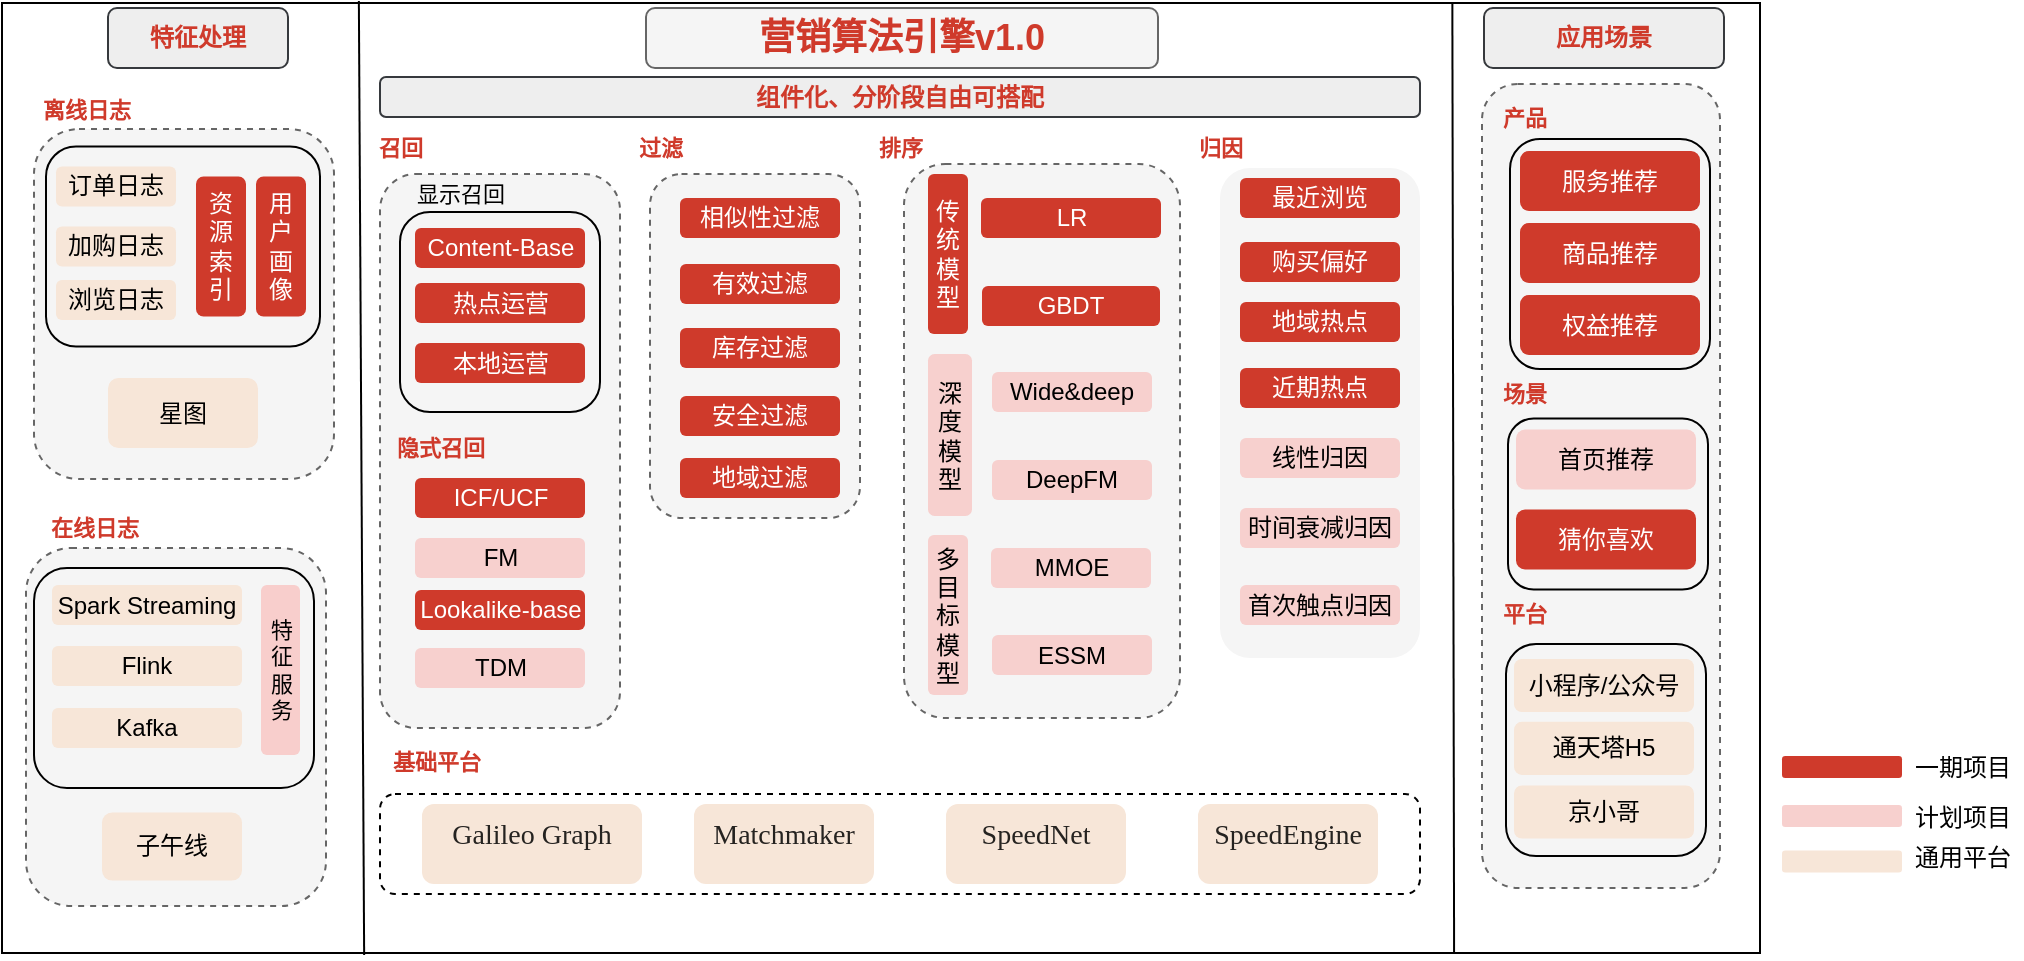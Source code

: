 <mxfile version="20.0.1" type="github"><diagram id="oFnLn4J2qSGTf575PelS" name="Page-1"><mxGraphModel dx="2306" dy="1154" grid="1" gridSize="10" guides="1" tooltips="1" connect="1" arrows="1" fold="1" page="1" pageScale="1" pageWidth="827" pageHeight="1169" math="0" shadow="0"><root><mxCell id="0"/><mxCell id="1" parent="0"/><mxCell id="370JFZBiwFWFHamyEyLK-1" value="" style="rounded=1;whiteSpace=wrap;html=1;dashed=1;labelBackgroundColor=none;fontSize=12;strokeColor=#666666;fillColor=#f5f5f5;fontColor=#333333;" vertex="1" parent="1"><mxGeometry x="1000" y="173" width="119" height="402" as="geometry"/></mxCell><mxCell id="370JFZBiwFWFHamyEyLK-2" value="" style="rounded=1;whiteSpace=wrap;html=1;fontSize=11;fillColor=none;" vertex="1" parent="1"><mxGeometry x="1014" y="200.5" width="100" height="115" as="geometry"/></mxCell><mxCell id="370JFZBiwFWFHamyEyLK-3" value="" style="rounded=0;whiteSpace=wrap;html=1;labelBackgroundColor=none;fontSize=12;strokeColor=default;fillColor=none;gradientColor=none;" vertex="1" parent="1"><mxGeometry x="260" y="132.5" width="879" height="475" as="geometry"/></mxCell><mxCell id="370JFZBiwFWFHamyEyLK-4" value="" style="rounded=1;whiteSpace=wrap;html=1;dashed=1;fontSize=11;fillColor=#f5f5f5;fontColor=#333333;strokeColor=none;" vertex="1" parent="1"><mxGeometry x="869" y="215" width="100" height="245" as="geometry"/></mxCell><mxCell id="370JFZBiwFWFHamyEyLK-5" value="" style="rounded=1;whiteSpace=wrap;html=1;fontSize=11;fillColor=#f5f5f5;dashed=1;fontColor=#333333;strokeColor=#666666;" vertex="1" parent="1"><mxGeometry x="711" y="213" width="138" height="277" as="geometry"/></mxCell><mxCell id="370JFZBiwFWFHamyEyLK-6" value="" style="rounded=1;whiteSpace=wrap;html=1;labelBackgroundColor=none;fontSize=12;strokeColor=#666666;fillColor=#f5f5f5;dashed=1;fontColor=#333333;" vertex="1" parent="1"><mxGeometry x="272" y="405" width="150" height="179" as="geometry"/></mxCell><mxCell id="370JFZBiwFWFHamyEyLK-7" value="" style="rounded=1;whiteSpace=wrap;html=1;fontSize=11;fillColor=none;" vertex="1" parent="1"><mxGeometry x="459" y="365" width="100" height="120" as="geometry"/></mxCell><mxCell id="370JFZBiwFWFHamyEyLK-8" value="" style="rounded=1;whiteSpace=wrap;html=1;dashed=1;fontSize=11;fillColor=#f5f5f5;fontColor=#333333;strokeColor=#666666;" vertex="1" parent="1"><mxGeometry x="449" y="218" width="120" height="277" as="geometry"/></mxCell><mxCell id="370JFZBiwFWFHamyEyLK-9" value="" style="rounded=1;whiteSpace=wrap;html=1;fontSize=11;fillColor=#f5f5f5;dashed=1;fontColor=#333333;strokeColor=#666666;" vertex="1" parent="1"><mxGeometry x="584" y="218" width="105" height="172" as="geometry"/></mxCell><mxCell id="370JFZBiwFWFHamyEyLK-10" value="" style="rounded=1;whiteSpace=wrap;html=1;fontSize=11;fillColor=none;container=0;" vertex="1" parent="1"><mxGeometry x="1013" y="340.25" width="100" height="85.5" as="geometry"/></mxCell><mxCell id="370JFZBiwFWFHamyEyLK-11" value="" style="rounded=1;whiteSpace=wrap;html=1;fontSize=11;fillColor=none;container=0;" vertex="1" parent="1"><mxGeometry x="1012" y="453" width="100" height="106" as="geometry"/></mxCell><mxCell id="370JFZBiwFWFHamyEyLK-12" value="" style="rounded=1;whiteSpace=wrap;html=1;fillColor=none;dashed=1;" vertex="1" parent="1"><mxGeometry x="449" y="528" width="520" height="50" as="geometry"/></mxCell><mxCell id="370JFZBiwFWFHamyEyLK-13" value="" style="rounded=1;whiteSpace=wrap;html=1;fontSize=11;fillColor=none;container=0;" vertex="1" parent="1"><mxGeometry x="459" y="237" width="100" height="100" as="geometry"/></mxCell><mxCell id="370JFZBiwFWFHamyEyLK-14" value="" style="endArrow=none;html=1;rounded=0;entryX=0.203;entryY=-0.002;entryDx=0;entryDy=0;entryPerimeter=0;exitX=0.206;exitY=1.002;exitDx=0;exitDy=0;exitPerimeter=0;" edge="1" parent="1" source="370JFZBiwFWFHamyEyLK-3" target="370JFZBiwFWFHamyEyLK-3"><mxGeometry width="50" height="50" relative="1" as="geometry"><mxPoint x="441" y="595" as="sourcePoint"/><mxPoint x="439" y="125" as="targetPoint"/></mxGeometry></mxCell><mxCell id="370JFZBiwFWFHamyEyLK-15" value="" style="rounded=1;whiteSpace=wrap;html=1;labelBackgroundColor=none;fontSize=12;strokeColor=#666666;fillColor=#f5f5f5;dashed=1;fontColor=#333333;" vertex="1" parent="1"><mxGeometry x="276" y="195.5" width="150" height="175" as="geometry"/></mxCell><mxCell id="370JFZBiwFWFHamyEyLK-16" value="" style="rounded=1;whiteSpace=wrap;html=1;fillColor=none;" vertex="1" parent="1"><mxGeometry x="282" y="204.25" width="137" height="100" as="geometry"/></mxCell><mxCell id="370JFZBiwFWFHamyEyLK-17" value="" style="rounded=1;whiteSpace=wrap;html=1;fillColor=none;" vertex="1" parent="1"><mxGeometry x="276" y="415" width="140" height="110" as="geometry"/></mxCell><mxCell id="370JFZBiwFWFHamyEyLK-18" value="" style="endArrow=none;html=1;rounded=0;entryX=0.825;entryY=0.001;entryDx=0;entryDy=0;entryPerimeter=0;exitX=0.826;exitY=1;exitDx=0;exitDy=0;exitPerimeter=0;" edge="1" parent="1" source="370JFZBiwFWFHamyEyLK-3" target="370JFZBiwFWFHamyEyLK-3"><mxGeometry width="50" height="50" relative="1" as="geometry"><mxPoint x="985" y="595" as="sourcePoint"/><mxPoint x="985" y="125" as="targetPoint"/></mxGeometry></mxCell><mxCell id="370JFZBiwFWFHamyEyLK-19" value="&lt;font style=&quot;font-size: 18px;&quot;&gt;营销算法引擎v1.0&lt;/font&gt;" style="rounded=1;whiteSpace=wrap;html=1;fillColor=#f5f5f5;strokeColor=#666666;fontColor=#CF3A2B;fontStyle=1" vertex="1" parent="1"><mxGeometry x="582" y="135" width="256" height="30" as="geometry"/></mxCell><mxCell id="370JFZBiwFWFHamyEyLK-20" value="特征处理" style="rounded=1;whiteSpace=wrap;html=1;fillColor=#eeeeee;strokeColor=#36393d;fontStyle=1;fontColor=#CF3A2B;" vertex="1" parent="1"><mxGeometry x="313" y="135" width="90" height="30" as="geometry"/></mxCell><mxCell id="370JFZBiwFWFHamyEyLK-21" value="&lt;h3 style=&quot;box-sizing: border-box; margin: 2px 0px 12px; color: rgba(0, 0, 0, 0.85); font-weight: 400; font-family: &amp;quot;PingFang SC&amp;quot;; font-size: 14px; line-height: 22px; text-align: start;&quot; data-v-6730d91e=&quot;&quot;&gt;Galileo Graph&lt;/h3&gt;" style="rounded=1;whiteSpace=wrap;html=1;fillColor=#F7E6D8;strokeColor=none;" vertex="1" parent="1"><mxGeometry x="470" y="533" width="110" height="40" as="geometry"/></mxCell><mxCell id="370JFZBiwFWFHamyEyLK-22" value="&lt;h3 style=&quot;box-sizing: border-box; margin: 2px 0px 12px; color: rgba(0, 0, 0, 0.85); font-weight: 400; font-family: &amp;quot;PingFang SC&amp;quot;; font-size: 14px; line-height: 22px; text-align: start;&quot; data-v-6730d91e=&quot;&quot;&gt;SpeedNet&lt;/h3&gt;" style="rounded=1;whiteSpace=wrap;html=1;fillColor=#F7E6D8;strokeColor=none;" vertex="1" parent="1"><mxGeometry x="732" y="533" width="90" height="40" as="geometry"/></mxCell><mxCell id="370JFZBiwFWFHamyEyLK-23" value="&lt;h3 style=&quot;box-sizing: border-box; margin: 2px 0px 12px; color: rgba(0, 0, 0, 0.85); font-weight: 400; font-family: &amp;quot;PingFang SC&amp;quot;; font-size: 14px; line-height: 22px; text-align: start;&quot; data-v-6730d91e=&quot;&quot;&gt;Matchmaker&lt;/h3&gt;" style="rounded=1;whiteSpace=wrap;html=1;fillColor=#F7E6D8;strokeColor=none;" vertex="1" parent="1"><mxGeometry x="606" y="533" width="90" height="40" as="geometry"/></mxCell><mxCell id="370JFZBiwFWFHamyEyLK-24" value="&lt;h3 style=&quot;box-sizing: border-box; margin: 2px 0px 12px; color: rgba(0, 0, 0, 0.85); font-weight: 400; font-family: &amp;quot;PingFang SC&amp;quot;; font-size: 14px; line-height: 22px; text-align: start;&quot; data-v-6730d91e=&quot;&quot;&gt;SpeedEngine&lt;/h3&gt;" style="rounded=1;whiteSpace=wrap;html=1;fillColor=#F7E6D8;strokeColor=none;" vertex="1" parent="1"><mxGeometry x="858" y="533" width="90" height="40" as="geometry"/></mxCell><mxCell id="370JFZBiwFWFHamyEyLK-25" value="&lt;font style=&quot;font-size: 12px;&quot;&gt;应用场景&lt;/font&gt;" style="rounded=1;whiteSpace=wrap;html=1;fontSize=12;fillColor=#eeeeee;strokeColor=#36393d;fontStyle=1;fontColor=#CF3A2B;" vertex="1" parent="1"><mxGeometry x="1001" y="135" width="120" height="30" as="geometry"/></mxCell><mxCell id="370JFZBiwFWFHamyEyLK-26" value="订单日志" style="rounded=1;whiteSpace=wrap;html=1;fillColor=#F7E6D8;strokeColor=none;" vertex="1" parent="1"><mxGeometry x="287" y="214.25" width="60" height="20" as="geometry"/></mxCell><mxCell id="370JFZBiwFWFHamyEyLK-27" value="浏览日志" style="rounded=1;whiteSpace=wrap;html=1;fillColor=#F7E6D8;strokeColor=none;" vertex="1" parent="1"><mxGeometry x="287" y="271" width="60" height="20" as="geometry"/></mxCell><mxCell id="370JFZBiwFWFHamyEyLK-28" value="用户画像" style="rounded=1;whiteSpace=wrap;html=1;fillColor=#CF3A2B;strokeColor=none;fontColor=#FFFFFF;" vertex="1" parent="1"><mxGeometry x="387" y="219.25" width="25" height="70" as="geometry"/></mxCell><mxCell id="370JFZBiwFWFHamyEyLK-29" value="资源索引" style="rounded=1;whiteSpace=wrap;html=1;fillColor=#CF3A2B;strokeColor=none;fontColor=#FFFFFF;" vertex="1" parent="1"><mxGeometry x="357" y="219.25" width="25" height="70" as="geometry"/></mxCell><mxCell id="370JFZBiwFWFHamyEyLK-30" value="相似性过滤" style="rounded=1;whiteSpace=wrap;html=1;fillColor=#CF3A2B;flipH=1;flipV=1;strokeColor=none;fontColor=#FFFFFF;" vertex="1" parent="1"><mxGeometry x="599" y="230" width="80" height="20" as="geometry"/></mxCell><mxCell id="370JFZBiwFWFHamyEyLK-31" value="GBDT" style="rounded=1;whiteSpace=wrap;html=1;fillColor=#CF3A2B;strokeColor=none;fontColor=#FFFFFF;" vertex="1" parent="1"><mxGeometry x="750" y="274" width="89" height="20" as="geometry"/></mxCell><mxCell id="370JFZBiwFWFHamyEyLK-32" value="库存过滤" style="rounded=1;whiteSpace=wrap;html=1;fillColor=#CF3A2B;flipH=1;flipV=1;strokeColor=none;fontColor=#FFFFFF;" vertex="1" parent="1"><mxGeometry x="599" y="295" width="80" height="20" as="geometry"/></mxCell><mxCell id="370JFZBiwFWFHamyEyLK-33" value="地域过滤" style="rounded=1;whiteSpace=wrap;html=1;fillColor=#CF3A2B;flipH=1;flipV=1;strokeColor=none;fontColor=#FFFFFF;" vertex="1" parent="1"><mxGeometry x="599" y="360" width="80" height="20" as="geometry"/></mxCell><mxCell id="370JFZBiwFWFHamyEyLK-34" value="传统模型" style="rounded=1;whiteSpace=wrap;html=1;fillColor=#CF3A2B;strokeColor=none;fontColor=#FFFFFF;" vertex="1" parent="1"><mxGeometry x="723" y="218" width="20" height="80" as="geometry"/></mxCell><mxCell id="370JFZBiwFWFHamyEyLK-35" value="深度模型" style="rounded=1;whiteSpace=wrap;html=1;fillColor=#F7D0CE;strokeColor=none;" vertex="1" parent="1"><mxGeometry x="723" y="308" width="22" height="81" as="geometry"/></mxCell><mxCell id="370JFZBiwFWFHamyEyLK-36" value="多目标模型" style="rounded=1;whiteSpace=wrap;html=1;fillColor=#F7D0CE;strokeColor=none;" vertex="1" parent="1"><mxGeometry x="723" y="398.5" width="20" height="80" as="geometry"/></mxCell><mxCell id="370JFZBiwFWFHamyEyLK-37" value="LR" style="rounded=1;whiteSpace=wrap;html=1;fillColor=#CF3A2B;strokeColor=none;fontColor=#FFFFFF;" vertex="1" parent="1"><mxGeometry x="749.5" y="230" width="90" height="20" as="geometry"/></mxCell><mxCell id="370JFZBiwFWFHamyEyLK-38" value="有效过滤" style="rounded=1;whiteSpace=wrap;html=1;fillColor=#CF3A2B;flipH=1;flipV=1;strokeColor=none;fontColor=#FFFFFF;" vertex="1" parent="1"><mxGeometry x="599" y="263" width="80" height="20" as="geometry"/></mxCell><mxCell id="370JFZBiwFWFHamyEyLK-39" value="Wide&amp;amp;deep" style="rounded=1;whiteSpace=wrap;html=1;fillColor=#F7D0CE;strokeColor=none;" vertex="1" parent="1"><mxGeometry x="755" y="317" width="80" height="20" as="geometry"/></mxCell><mxCell id="370JFZBiwFWFHamyEyLK-40" value="DeepFM" style="rounded=1;whiteSpace=wrap;html=1;fillColor=#F7D0CE;strokeColor=none;" vertex="1" parent="1"><mxGeometry x="755" y="361" width="80" height="20" as="geometry"/></mxCell><mxCell id="370JFZBiwFWFHamyEyLK-41" value="ESSM" style="rounded=1;whiteSpace=wrap;html=1;fillColor=#F7D0CE;strokeColor=none;" vertex="1" parent="1"><mxGeometry x="755" y="448.5" width="80" height="20" as="geometry"/></mxCell><mxCell id="370JFZBiwFWFHamyEyLK-42" value="MMOE" style="rounded=1;whiteSpace=wrap;html=1;fillColor=#F7D0CE;strokeColor=none;" vertex="1" parent="1"><mxGeometry x="754.5" y="405" width="80" height="20" as="geometry"/></mxCell><mxCell id="370JFZBiwFWFHamyEyLK-43" value="加购日志" style="rounded=1;whiteSpace=wrap;html=1;fillColor=#F7E6D8;strokeColor=none;" vertex="1" parent="1"><mxGeometry x="287" y="244.25" width="60" height="20" as="geometry"/></mxCell><mxCell id="370JFZBiwFWFHamyEyLK-44" value="特&lt;br&gt;征&lt;br&gt;服&lt;br&gt;务" style="rounded=1;whiteSpace=wrap;html=1;fontSize=11;fillColor=#f8cecc;strokeColor=none;" vertex="1" parent="1"><mxGeometry x="389.5" y="423.5" width="19.5" height="85" as="geometry"/></mxCell><mxCell id="370JFZBiwFWFHamyEyLK-45" value="最近浏览" style="rounded=1;whiteSpace=wrap;html=1;fillColor=#CF3A2B;strokeColor=none;fontColor=#FFFFFF;" vertex="1" parent="1"><mxGeometry x="879" y="220" width="80" height="20" as="geometry"/></mxCell><mxCell id="370JFZBiwFWFHamyEyLK-46" value="近期热点" style="rounded=1;whiteSpace=wrap;html=1;fillColor=#CF3A2B;strokeColor=none;fontColor=#FFFFFF;" vertex="1" parent="1"><mxGeometry x="879" y="315" width="80" height="20" as="geometry"/></mxCell><mxCell id="370JFZBiwFWFHamyEyLK-47" value="地域热点" style="rounded=1;whiteSpace=wrap;html=1;fillColor=#CF3A2B;strokeColor=none;fontColor=#FFFFFF;" vertex="1" parent="1"><mxGeometry x="879" y="282" width="80" height="20" as="geometry"/></mxCell><mxCell id="370JFZBiwFWFHamyEyLK-48" value="购买偏好" style="rounded=1;whiteSpace=wrap;html=1;fillColor=#CF3A2B;strokeColor=none;fontColor=#FFFFFF;" vertex="1" parent="1"><mxGeometry x="879" y="252" width="80" height="20" as="geometry"/></mxCell><mxCell id="370JFZBiwFWFHamyEyLK-49" value="离线日志" style="text;html=1;align=center;verticalAlign=middle;resizable=0;points=[];autosize=1;strokeColor=none;fillColor=none;fontSize=11;fontColor=#CF3A2B;fontFamily=Times New Roman;fontStyle=1" vertex="1" parent="1"><mxGeometry x="272" y="175.5" width="60" height="20" as="geometry"/></mxCell><mxCell id="370JFZBiwFWFHamyEyLK-50" value="在线日志" style="text;html=1;align=center;verticalAlign=middle;resizable=0;points=[];autosize=1;strokeColor=none;fillColor=none;fontSize=11;fontColor=#CF3A2B;fontFamily=Times New Roman;fontStyle=1" vertex="1" parent="1"><mxGeometry x="276" y="385" width="60" height="20" as="geometry"/></mxCell><mxCell id="370JFZBiwFWFHamyEyLK-51" value="&lt;font style=&quot;font-size: 11px;&quot;&gt;显示召回&lt;/font&gt;" style="text;html=1;align=center;verticalAlign=middle;resizable=0;points=[];autosize=1;strokeColor=none;fillColor=none;fontSize=11;" vertex="1" parent="1"><mxGeometry x="459" y="218" width="60" height="20" as="geometry"/></mxCell><mxCell id="370JFZBiwFWFHamyEyLK-52" value="隐式召回" style="text;html=1;align=center;verticalAlign=middle;resizable=0;points=[];autosize=1;strokeColor=none;fillColor=none;fontSize=11;fontColor=#CF3A2B;fontFamily=Times New Roman;fontStyle=1" vertex="1" parent="1"><mxGeometry x="449" y="345" width="60" height="20" as="geometry"/></mxCell><mxCell id="370JFZBiwFWFHamyEyLK-53" value="召回" style="text;html=1;align=center;verticalAlign=middle;resizable=0;points=[];autosize=1;strokeColor=none;fillColor=none;fontSize=11;fontColor=#CF3A2B;fontFamily=Times New Roman;fontStyle=1" vertex="1" parent="1"><mxGeometry x="439" y="195" width="40" height="20" as="geometry"/></mxCell><mxCell id="370JFZBiwFWFHamyEyLK-54" value="过滤" style="text;html=1;align=center;verticalAlign=middle;resizable=0;points=[];autosize=1;strokeColor=none;fillColor=none;fontSize=11;fontColor=#CF3A2B;fontFamily=Times New Roman;fontStyle=1" vertex="1" parent="1"><mxGeometry x="569" y="195" width="40" height="20" as="geometry"/></mxCell><mxCell id="370JFZBiwFWFHamyEyLK-55" value="排序" style="text;html=1;align=center;verticalAlign=middle;resizable=0;points=[];autosize=1;strokeColor=none;fillColor=none;fontSize=11;fontColor=#CF3A2B;fontFamily=Times New Roman;fontStyle=1" vertex="1" parent="1"><mxGeometry x="689" y="195" width="40" height="20" as="geometry"/></mxCell><mxCell id="370JFZBiwFWFHamyEyLK-56" value="归因" style="text;html=1;align=center;verticalAlign=middle;resizable=0;points=[];autosize=1;strokeColor=none;fillColor=none;fontSize=11;fontColor=#CF3A2B;fontFamily=Times New Roman;fontStyle=1" vertex="1" parent="1"><mxGeometry x="849" y="195" width="40" height="20" as="geometry"/></mxCell><mxCell id="370JFZBiwFWFHamyEyLK-57" value="平台" style="text;html=1;align=center;verticalAlign=middle;resizable=0;points=[];autosize=1;strokeColor=none;fillColor=none;fontSize=11;fontColor=#CF3A2B;fontFamily=Times New Roman;fontStyle=1" vertex="1" parent="1"><mxGeometry x="1001" y="428" width="40" height="20" as="geometry"/></mxCell><mxCell id="370JFZBiwFWFHamyEyLK-58" value="场景" style="text;html=1;align=center;verticalAlign=middle;resizable=0;points=[];autosize=1;strokeColor=none;fillColor=none;fontSize=11;fontColor=#CF3A2B;fontFamily=Times New Roman;fontStyle=1" vertex="1" parent="1"><mxGeometry x="1001" y="318" width="40" height="20" as="geometry"/></mxCell><mxCell id="370JFZBiwFWFHamyEyLK-59" value="产品" style="text;html=1;align=center;verticalAlign=middle;resizable=0;points=[];autosize=1;strokeColor=none;fillColor=none;fontSize=11;fontColor=#CF3A2B;fontFamily=Times New Roman;fontStyle=1" vertex="1" parent="1"><mxGeometry x="1001" y="180" width="40" height="20" as="geometry"/></mxCell><mxCell id="370JFZBiwFWFHamyEyLK-60" value="小程序/公众号" style="rounded=1;whiteSpace=wrap;html=1;fillColor=#F7E6D8;container=0;strokeColor=none;" vertex="1" parent="1"><mxGeometry x="1016" y="460.519" width="90" height="26.538" as="geometry"/></mxCell><mxCell id="370JFZBiwFWFHamyEyLK-61" value="通天塔H5" style="rounded=1;whiteSpace=wrap;html=1;fillColor=#F7E6D8;container=0;strokeColor=none;" vertex="1" parent="1"><mxGeometry x="1016" y="491.923" width="90" height="26.538" as="geometry"/></mxCell><mxCell id="370JFZBiwFWFHamyEyLK-62" value="京小哥&lt;br&gt;" style="rounded=1;whiteSpace=wrap;html=1;fillColor=#F7E6D8;container=0;strokeColor=none;" vertex="1" parent="1"><mxGeometry x="1016" y="523.769" width="90" height="26.538" as="geometry"/></mxCell><mxCell id="370JFZBiwFWFHamyEyLK-63" value="首页推荐" style="rounded=1;whiteSpace=wrap;html=1;fillColor=#F7D0CE;container=0;strokeColor=none;" vertex="1" parent="1"><mxGeometry x="1017" y="345.75" width="90" height="30" as="geometry"/></mxCell><mxCell id="370JFZBiwFWFHamyEyLK-64" value="猜你喜欢" style="rounded=1;whiteSpace=wrap;html=1;fillColor=#CF3A2B;container=0;strokeColor=none;fontColor=#FFFFFF;" vertex="1" parent="1"><mxGeometry x="1017" y="385.75" width="90" height="30" as="geometry"/></mxCell><mxCell id="370JFZBiwFWFHamyEyLK-65" value="组件化、分阶段自由可搭配" style="rounded=1;whiteSpace=wrap;html=1;fillColor=#eeeeee;strokeColor=#36393d;fontColor=#CF3A2B;fontStyle=1" vertex="1" parent="1"><mxGeometry x="449" y="169.5" width="520" height="20" as="geometry"/></mxCell><mxCell id="370JFZBiwFWFHamyEyLK-66" value="基础平台" style="text;html=1;align=center;verticalAlign=middle;resizable=0;points=[];autosize=1;strokeColor=none;fillColor=none;fontSize=11;fontColor=#CF3A2B;fontFamily=Times New Roman;fontStyle=1" vertex="1" parent="1"><mxGeometry x="447" y="502" width="60" height="20" as="geometry"/></mxCell><mxCell id="370JFZBiwFWFHamyEyLK-67" value="Content-Base" style="rounded=1;whiteSpace=wrap;html=1;imageWidth=24;fillColor=#CF3A2B;strokeColor=none;fontColor=#FFFFFF;" vertex="1" parent="1"><mxGeometry x="466.5" y="245" width="85" height="20" as="geometry"/></mxCell><mxCell id="370JFZBiwFWFHamyEyLK-68" value="热点运营" style="rounded=1;whiteSpace=wrap;html=1;fillColor=#CF3A2B;strokeColor=none;fontColor=#FFFFFF;" vertex="1" parent="1"><mxGeometry x="466.5" y="272.5" width="85" height="20" as="geometry"/></mxCell><mxCell id="370JFZBiwFWFHamyEyLK-69" value="本地运营" style="rounded=1;whiteSpace=wrap;html=1;fillColor=#CF3A2B;strokeColor=none;fontColor=#FFFFFF;" vertex="1" parent="1"><mxGeometry x="466.5" y="302.5" width="85" height="20" as="geometry"/></mxCell><mxCell id="370JFZBiwFWFHamyEyLK-70" value="星图" style="rounded=1;whiteSpace=wrap;html=1;labelBackgroundColor=none;fontSize=12;strokeColor=none;fillColor=#F7E6D8;" vertex="1" parent="1"><mxGeometry x="313" y="320" width="75" height="35" as="geometry"/></mxCell><mxCell id="370JFZBiwFWFHamyEyLK-71" value="子午线" style="rounded=1;whiteSpace=wrap;html=1;labelBackgroundColor=none;fontSize=12;strokeColor=none;fillColor=#F7E6D8;" vertex="1" parent="1"><mxGeometry x="310" y="537.31" width="70" height="34" as="geometry"/></mxCell><mxCell id="370JFZBiwFWFHamyEyLK-72" value="Flink" style="rounded=1;whiteSpace=wrap;html=1;labelBackgroundColor=none;fontSize=12;strokeColor=none;fillColor=#F7E6D8;" vertex="1" parent="1"><mxGeometry x="285" y="454" width="95" height="20" as="geometry"/></mxCell><mxCell id="370JFZBiwFWFHamyEyLK-73" value="Kafka" style="rounded=1;whiteSpace=wrap;html=1;labelBackgroundColor=none;fontSize=12;strokeColor=none;fillColor=#F7E6D8;" vertex="1" parent="1"><mxGeometry x="285" y="485" width="95" height="20" as="geometry"/></mxCell><mxCell id="370JFZBiwFWFHamyEyLK-74" value="Spark Streaming" style="rounded=1;whiteSpace=wrap;html=1;labelBackgroundColor=none;fontSize=12;strokeColor=none;fillColor=#F7E6D8;" vertex="1" parent="1"><mxGeometry x="285" y="423.5" width="95" height="20" as="geometry"/></mxCell><mxCell id="370JFZBiwFWFHamyEyLK-75" value="ICF/UCF" style="rounded=1;whiteSpace=wrap;html=1;fillColor=#CF3A2B;strokeColor=none;fontColor=#FFFFFF;" vertex="1" parent="1"><mxGeometry x="466.5" y="370" width="85" height="20" as="geometry"/></mxCell><mxCell id="370JFZBiwFWFHamyEyLK-76" value="FM" style="rounded=1;whiteSpace=wrap;html=1;fillColor=#F7D0CE;strokeColor=none;" vertex="1" parent="1"><mxGeometry x="466.5" y="400" width="85" height="20" as="geometry"/></mxCell><mxCell id="370JFZBiwFWFHamyEyLK-77" value="Lookalike-base" style="rounded=1;whiteSpace=wrap;html=1;fillColor=#CF3A2B;strokeColor=none;fontColor=#FFFFFF;" vertex="1" parent="1"><mxGeometry x="466.5" y="426" width="85" height="20" as="geometry"/></mxCell><mxCell id="370JFZBiwFWFHamyEyLK-78" value="TDM" style="rounded=1;whiteSpace=wrap;html=1;fillColor=#F7D0CE;strokeColor=none;" vertex="1" parent="1"><mxGeometry x="466.5" y="455" width="85" height="20" as="geometry"/></mxCell><mxCell id="370JFZBiwFWFHamyEyLK-79" value="线性归因" style="rounded=1;whiteSpace=wrap;html=1;fillColor=#F7D0CE;strokeColor=none;" vertex="1" parent="1"><mxGeometry x="879" y="350" width="80" height="20" as="geometry"/></mxCell><mxCell id="370JFZBiwFWFHamyEyLK-80" value="首次触点归因" style="rounded=1;whiteSpace=wrap;html=1;fillColor=#F7D0CE;strokeColor=none;" vertex="1" parent="1"><mxGeometry x="879" y="423.5" width="80" height="20" as="geometry"/></mxCell><mxCell id="370JFZBiwFWFHamyEyLK-81" value="时间衰减归因" style="rounded=1;whiteSpace=wrap;html=1;fillColor=#F7D0CE;strokeColor=none;" vertex="1" parent="1"><mxGeometry x="879" y="385" width="80" height="20" as="geometry"/></mxCell><mxCell id="370JFZBiwFWFHamyEyLK-82" value="" style="rounded=1;whiteSpace=wrap;html=1;labelBackgroundColor=none;fontSize=12;strokeColor=none;fillColor=#CF3A2B;fontColor=#FFFFFF;" vertex="1" parent="1"><mxGeometry x="1150" y="509" width="60" height="11" as="geometry"/></mxCell><mxCell id="370JFZBiwFWFHamyEyLK-83" value="" style="rounded=1;whiteSpace=wrap;html=1;labelBackgroundColor=none;fontSize=12;strokeColor=none;fillColor=#F7D0CE;" vertex="1" parent="1"><mxGeometry x="1150" y="533.5" width="60" height="11" as="geometry"/></mxCell><mxCell id="370JFZBiwFWFHamyEyLK-84" value="" style="rounded=1;whiteSpace=wrap;html=1;labelBackgroundColor=none;fontSize=12;strokeColor=none;fillColor=#F7E6D8;" vertex="1" parent="1"><mxGeometry x="1150" y="556.31" width="60" height="11" as="geometry"/></mxCell><mxCell id="370JFZBiwFWFHamyEyLK-85" value="计划项目" style="text;html=1;align=center;verticalAlign=middle;resizable=0;points=[];autosize=1;strokeColor=none;fillColor=none;fontSize=12;" vertex="1" parent="1"><mxGeometry x="1210" y="530" width="60" height="20" as="geometry"/></mxCell><mxCell id="370JFZBiwFWFHamyEyLK-86" value="一期项目" style="text;html=1;align=center;verticalAlign=middle;resizable=0;points=[];autosize=1;strokeColor=none;fillColor=none;fontSize=12;" vertex="1" parent="1"><mxGeometry x="1210" y="505" width="60" height="20" as="geometry"/></mxCell><mxCell id="370JFZBiwFWFHamyEyLK-87" value="通用平台" style="text;html=1;align=center;verticalAlign=middle;resizable=0;points=[];autosize=1;strokeColor=none;fillColor=none;fontSize=12;" vertex="1" parent="1"><mxGeometry x="1210" y="550" width="60" height="20" as="geometry"/></mxCell><mxCell id="370JFZBiwFWFHamyEyLK-88" value="安全过滤" style="rounded=1;whiteSpace=wrap;html=1;fillColor=#CF3A2B;flipH=1;flipV=1;strokeColor=none;fontColor=#FFFFFF;" vertex="1" parent="1"><mxGeometry x="599" y="329" width="80" height="20" as="geometry"/></mxCell><mxCell id="370JFZBiwFWFHamyEyLK-89" value="权益推荐" style="rounded=1;whiteSpace=wrap;html=1;fillColor=#CF3A2B;strokeColor=none;fontColor=#FFFFFF;" vertex="1" parent="1"><mxGeometry x="1019" y="278.5" width="90" height="30" as="geometry"/></mxCell><mxCell id="370JFZBiwFWFHamyEyLK-90" value="服务推荐" style="rounded=1;whiteSpace=wrap;html=1;fillColor=#CF3A2B;strokeColor=none;fontColor=#FFFFFF;" vertex="1" parent="1"><mxGeometry x="1019" y="206.5" width="90" height="30" as="geometry"/></mxCell><mxCell id="370JFZBiwFWFHamyEyLK-91" value="商品推荐" style="rounded=1;whiteSpace=wrap;html=1;fillColor=#CF3A2B;strokeColor=none;fontColor=#FFFFFF;" vertex="1" parent="1"><mxGeometry x="1019" y="242.5" width="90" height="30" as="geometry"/></mxCell></root></mxGraphModel></diagram></mxfile>